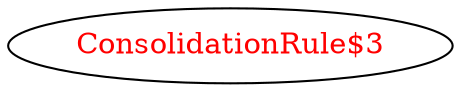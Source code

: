 digraph dependencyGraph {
 concentrate=true;
 ranksep="2.0";
 rankdir="LR"; 
 splines="ortho";
"ConsolidationRule$3" [fontcolor="red"];
}
